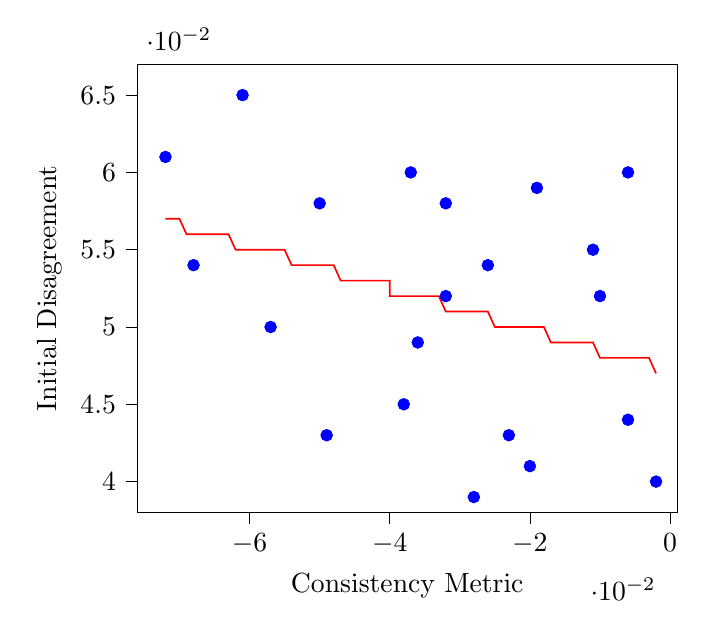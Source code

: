 % This file was created with tikzplotlib v0.10.1.
\begin{tikzpicture}

\definecolor{darkgray176}{RGB}{176,176,176}

\begin{axis}[
tick align=outside,
tick pos=left,
x grid style={darkgray176},
xlabel={Consistency Metric},
xmin=-0.076, xmax=0.001,
xtick style={color=black},
y grid style={darkgray176},
ylabel={Initial Disagreement},
ymin=0.038, ymax=0.067,
ytick style={color=black}
]
\addplot [draw=blue, fill=blue, mark=*, only marks]
table{%
x  y
-0.05 0.058
-0.061 0.065
-0.006 0.044
-0.019 0.059
-0.01 0.052
-0.026 0.054
-0.05 0.058
-0.023 0.043
-0.049 0.043
-0.02 0.041
-0.057 0.05
-0.011 0.055
-0.061 0.065
-0.023 0.043
-0.068 0.054
-0.038 0.045
-0.072 0.061
-0.032 0.058
-0.006 0.044
-0.049 0.043
-0.068 0.054
-0.028 0.039
-0.002 0.04
-0.036 0.049
-0.019 0.059
-0.02 0.041
-0.038 0.045
-0.028 0.039
-0.032 0.052
-0.006 0.06
-0.01 0.052
-0.057 0.05
-0.072 0.061
-0.002 0.04
-0.032 0.052
-0.037 0.06
-0.026 0.054
-0.011 0.055
-0.032 0.058
-0.036 0.049
-0.006 0.06
-0.037 0.06
};
\addplot [semithick, red]
table {%
-0.072 0.057
-0.071 0.057
-0.071 0.057
-0.07 0.057
-0.069 0.056
-0.069 0.056
-0.068 0.056
-0.067 0.056
-0.066 0.056
-0.066 0.056
-0.065 0.056
-0.064 0.056
-0.064 0.056
-0.063 0.056
-0.062 0.055
-0.062 0.055
-0.061 0.055
-0.06 0.055
-0.059 0.055
-0.059 0.055
-0.058 0.055
-0.057 0.055
-0.057 0.055
-0.056 0.055
-0.055 0.055
-0.054 0.054
-0.054 0.054
-0.053 0.054
-0.052 0.054
-0.052 0.054
-0.051 0.054
-0.05 0.054
-0.05 0.054
-0.049 0.054
-0.048 0.054
-0.047 0.053
-0.047 0.053
-0.046 0.053
-0.045 0.053
-0.045 0.053
-0.044 0.053
-0.043 0.053
-0.043 0.053
-0.042 0.053
-0.041 0.053
-0.04 0.053
-0.04 0.052
-0.039 0.052
-0.038 0.052
-0.038 0.052
-0.037 0.052
-0.036 0.052
-0.036 0.052
-0.035 0.052
-0.034 0.052
-0.033 0.052
-0.033 0.052
-0.032 0.051
-0.031 0.051
-0.031 0.051
-0.03 0.051
-0.029 0.051
-0.028 0.051
-0.028 0.051
-0.027 0.051
-0.026 0.051
-0.026 0.051
-0.025 0.05
-0.024 0.05
-0.024 0.05
-0.023 0.05
-0.022 0.05
-0.021 0.05
-0.021 0.05
-0.02 0.05
-0.019 0.05
-0.019 0.05
-0.018 0.05
-0.017 0.049
-0.017 0.049
-0.016 0.049
-0.015 0.049
-0.014 0.049
-0.014 0.049
-0.013 0.049
-0.012 0.049
-0.012 0.049
-0.011 0.049
-0.01 0.048
-0.01 0.048
-0.009 0.048
-0.008 0.048
-0.007 0.048
-0.007 0.048
-0.006 0.048
-0.005 0.048
-0.005 0.048
-0.004 0.048
-0.003 0.048
-0.002 0.047
};
\end{axis}

\end{tikzpicture}

